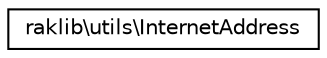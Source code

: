 digraph "Graphical Class Hierarchy"
{
 // INTERACTIVE_SVG=YES
 // LATEX_PDF_SIZE
  edge [fontname="Helvetica",fontsize="10",labelfontname="Helvetica",labelfontsize="10"];
  node [fontname="Helvetica",fontsize="10",shape=record];
  rankdir="LR";
  Node0 [label="raklib\\utils\\InternetAddress",height=0.2,width=0.4,color="black", fillcolor="white", style="filled",URL="$d3/d0a/classraklib_1_1utils_1_1_internet_address.html",tooltip=" "];
}
